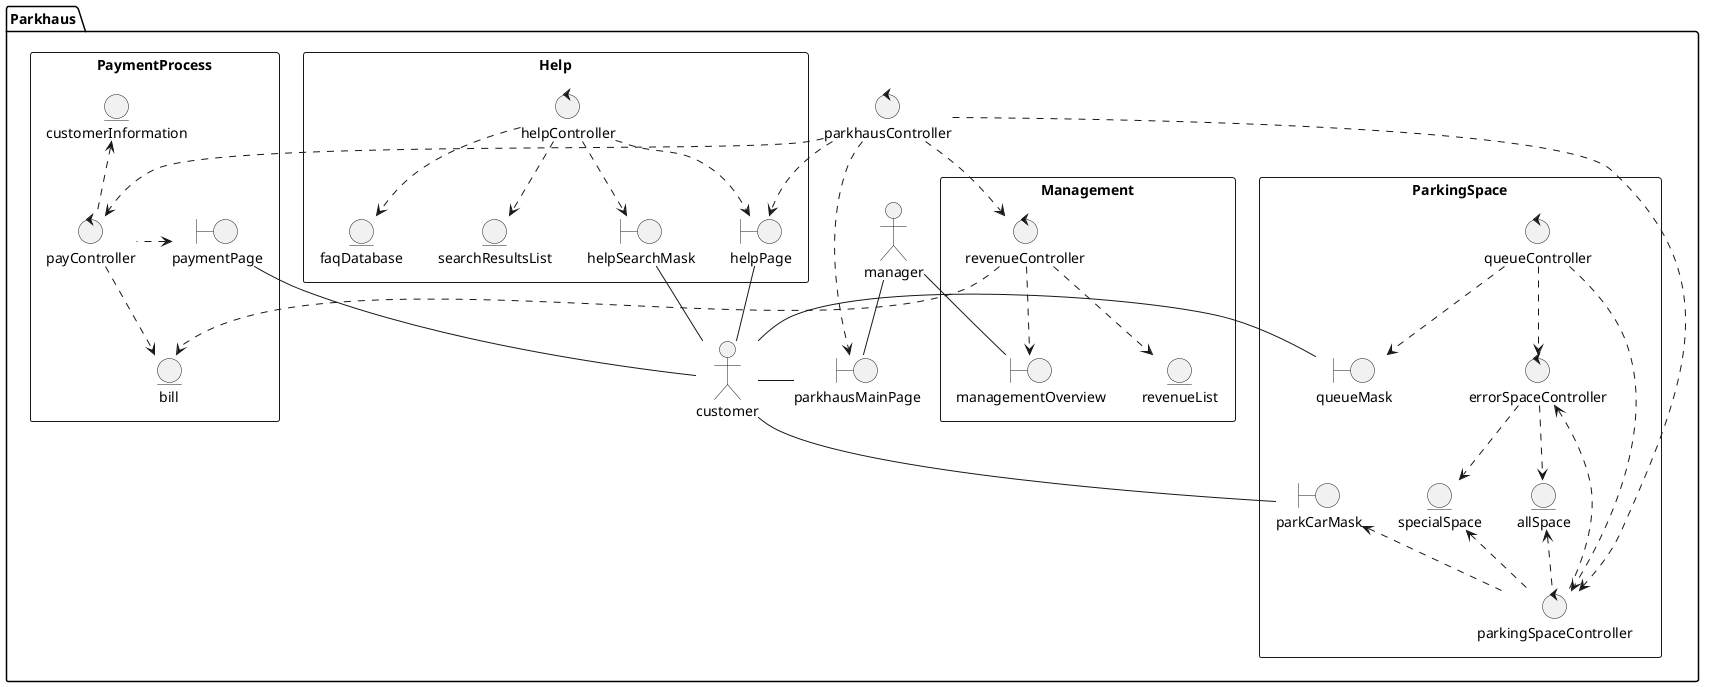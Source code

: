 @startuml

package Parkhaus {

actor customer as c
actor manager as m
control parkhausController
boundary parkhausMainPage

    rectangle PaymentProcess {
        boundary paymentPage
        control payController
        entity customerInformation
        entity bill

        payController .up.> customerInformation
        payController .left.> paymentPage
        payController ..> bill

        c -up- paymentPage


    }

    rectangle Help {
        boundary helpPage
        boundary helpSearchMask
        control helpController
        entity faqDatabase
        entity searchResultsList

        helpController ..> helpPage
        helpController ..> faqDatabase
        helpController ..> helpSearchMask
        helpController ..> searchResultsList

        c -up- helpPage
        c -up- helpSearchMask

    }

    rectangle Management {

        boundary managementOverview
        control revenueController
        entity revenueList

        m -down- managementOverview
        m - parkhausMainPage

        parkhausController ..> revenueController
        revenueController ..> managementOverview
        revenueController ..> revenueList
        revenueController ..> bill

    }

    rectangle ParkingSpace {
        boundary parkCarMask
        boundary queueMask
        control parkingSpaceController
        control errorSpaceController
        control queueController
        entity allSpace
        entity specialSpace



        parkingSpaceController .up.> parkCarMask
        parkingSpaceController .up.> allSpace
        parkingSpaceController .up.> specialSpace
        parkingSpaceController .up.> errorSpaceController

        errorSpaceController ..> allSpace
        errorSpaceController ..> specialSpace

        queueController ..> errorSpaceController
        queueController ..> queueMask
        queueController ..> parkingSpaceController

        c - parkCarMask
        c - queueMask



    }

    parkhausController ..> parkingSpaceController
    parkhausController ..> payController
    parkhausController ..> helpPage
    parkhausController ..> parkhausMainPage
    c - parkhausMainPage


}

@enduml